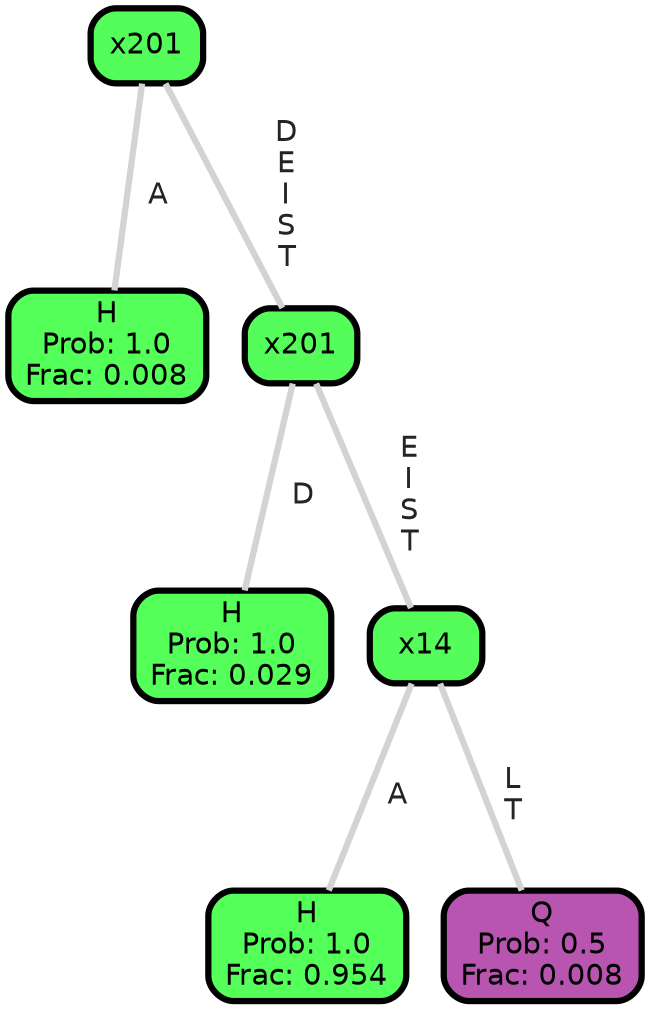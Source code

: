 graph Tree {
node [shape=box, style="filled, rounded",color="black",penwidth="3",fontcolor="black",                 fontname=helvetica] ;
graph [ranksep="0 equally", splines=straight,                 bgcolor=transparent, dpi=200] ;
edge [fontname=helvetica, fontweight=bold,fontcolor=grey14,color=lightgray] ;
0 [label="H
Prob: 1.0
Frac: 0.008", fillcolor="#55ff5a"] ;
1 [label="x201", fillcolor="#55fd5a"] ;
2 [label="H
Prob: 1.0
Frac: 0.029", fillcolor="#55ff5a"] ;
3 [label="x201", fillcolor="#55fd5a"] ;
4 [label="H
Prob: 1.0
Frac: 0.954", fillcolor="#55ff5a"] ;
5 [label="x14", fillcolor="#55fd5a"] ;
6 [label="Q
Prob: 0.5
Frac: 0.008", fillcolor="#b755b0"] ;
1 -- 0 [label=" A",penwidth=3] ;
1 -- 3 [label=" D\n E\n I\n S\n T",penwidth=3] ;
3 -- 2 [label=" D",penwidth=3] ;
3 -- 5 [label=" E\n I\n S\n T",penwidth=3] ;
5 -- 4 [label=" A",penwidth=3] ;
5 -- 6 [label=" L\n T",penwidth=3] ;
{rank = same;}}